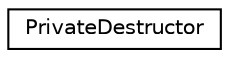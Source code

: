 digraph "Graphical Class Hierarchy"
{
  edge [fontname="Helvetica",fontsize="10",labelfontname="Helvetica",labelfontsize="10"];
  node [fontname="Helvetica",fontsize="10",shape=record];
  rankdir="LR";
  Node0 [label="PrivateDestructor",height=0.2,width=0.4,color="black", fillcolor="white", style="filled",URL="$struct_private_destructor.html"];
}
